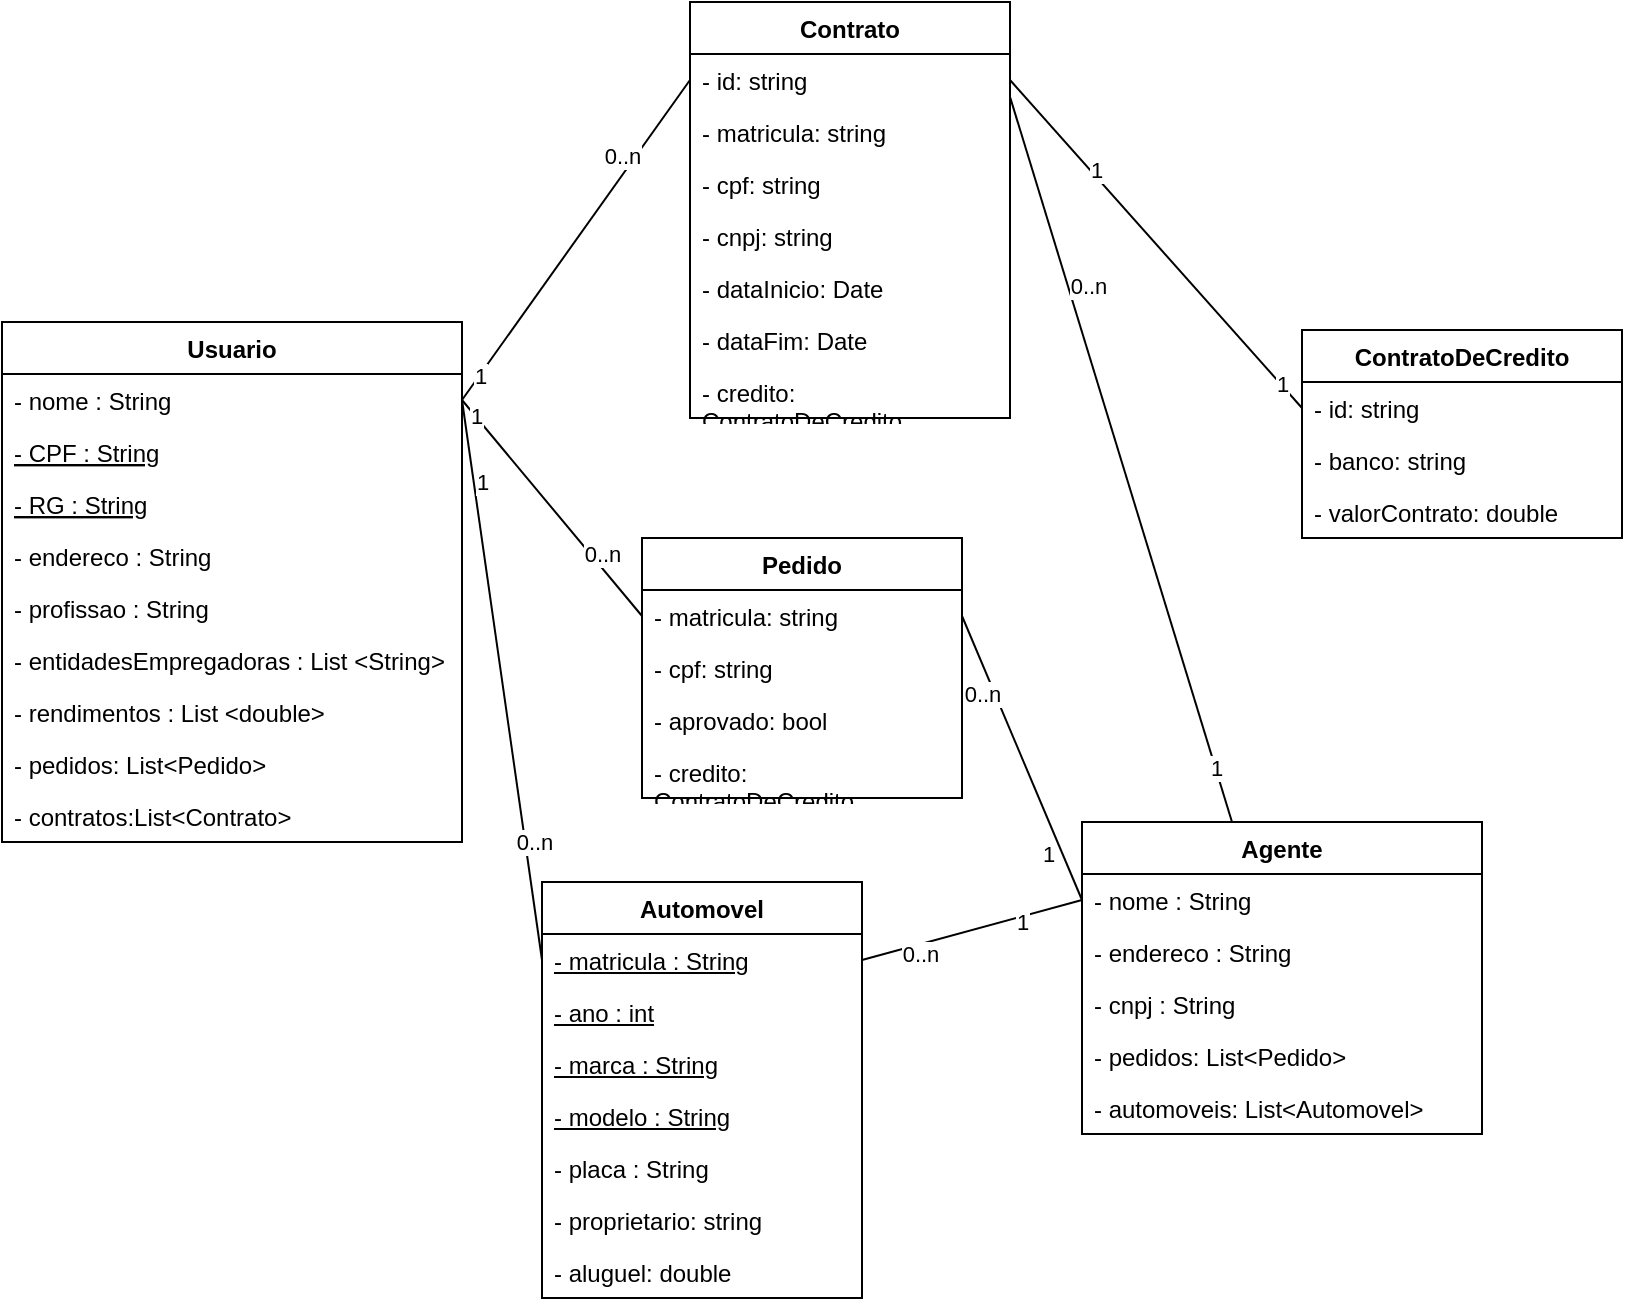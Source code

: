 <mxfile version="21.7.5" type="device">
  <diagram id="C5RBs43oDa-KdzZeNtuy" name="Page-1">
    <mxGraphModel dx="2390" dy="663" grid="1" gridSize="10" guides="1" tooltips="1" connect="1" arrows="1" fold="1" page="1" pageScale="1" pageWidth="827" pageHeight="1169" math="0" shadow="0">
      <root>
        <mxCell id="WIyWlLk6GJQsqaUBKTNV-0" />
        <mxCell id="WIyWlLk6GJQsqaUBKTNV-1" parent="WIyWlLk6GJQsqaUBKTNV-0" />
        <mxCell id="zkfFHV4jXpPFQw0GAbJ--0" value="Usuario" style="swimlane;fontStyle=1;align=center;verticalAlign=top;childLayout=stackLayout;horizontal=1;startSize=26;horizontalStack=0;resizeParent=1;resizeLast=0;collapsible=1;marginBottom=0;rounded=0;shadow=0;strokeWidth=1;" parent="WIyWlLk6GJQsqaUBKTNV-1" vertex="1">
          <mxGeometry x="-10" y="190" width="230" height="260" as="geometry">
            <mxRectangle x="230" y="140" width="160" height="26" as="alternateBounds" />
          </mxGeometry>
        </mxCell>
        <mxCell id="zkfFHV4jXpPFQw0GAbJ--1" value="- nome : String" style="text;align=left;verticalAlign=top;spacingLeft=4;spacingRight=4;overflow=hidden;rotatable=0;points=[[0,0.5],[1,0.5]];portConstraint=eastwest;" parent="zkfFHV4jXpPFQw0GAbJ--0" vertex="1">
          <mxGeometry y="26" width="230" height="26" as="geometry" />
        </mxCell>
        <mxCell id="zA0YegsZ-JS225bUJ9ZA-1" value="- CPF : String" style="text;align=left;verticalAlign=top;spacingLeft=4;spacingRight=4;overflow=hidden;rotatable=0;points=[[0,0.5],[1,0.5]];portConstraint=eastwest;fontStyle=4" parent="zkfFHV4jXpPFQw0GAbJ--0" vertex="1">
          <mxGeometry y="52" width="230" height="26" as="geometry" />
        </mxCell>
        <mxCell id="zkfFHV4jXpPFQw0GAbJ--3" value="- RG : String" style="text;align=left;verticalAlign=top;spacingLeft=4;spacingRight=4;overflow=hidden;rotatable=0;points=[[0,0.5],[1,0.5]];portConstraint=eastwest;rounded=0;shadow=0;html=0;fontStyle=4" parent="zkfFHV4jXpPFQw0GAbJ--0" vertex="1">
          <mxGeometry y="78" width="230" height="26" as="geometry" />
        </mxCell>
        <mxCell id="zkfFHV4jXpPFQw0GAbJ--2" value="- endereco : String" style="text;align=left;verticalAlign=top;spacingLeft=4;spacingRight=4;overflow=hidden;rotatable=0;points=[[0,0.5],[1,0.5]];portConstraint=eastwest;rounded=0;shadow=0;html=0;" parent="zkfFHV4jXpPFQw0GAbJ--0" vertex="1">
          <mxGeometry y="104" width="230" height="26" as="geometry" />
        </mxCell>
        <mxCell id="zA0YegsZ-JS225bUJ9ZA-14" value="- profissao : String" style="text;align=left;verticalAlign=top;spacingLeft=4;spacingRight=4;overflow=hidden;rotatable=0;points=[[0,0.5],[1,0.5]];portConstraint=eastwest;" parent="zkfFHV4jXpPFQw0GAbJ--0" vertex="1">
          <mxGeometry y="130" width="230" height="26" as="geometry" />
        </mxCell>
        <mxCell id="zA0YegsZ-JS225bUJ9ZA-2" value="- entidadesEmpregadoras : List &lt;String&gt;" style="text;align=left;verticalAlign=top;spacingLeft=4;spacingRight=4;overflow=hidden;rotatable=0;points=[[0,0.5],[1,0.5]];portConstraint=eastwest;" parent="zkfFHV4jXpPFQw0GAbJ--0" vertex="1">
          <mxGeometry y="156" width="230" height="26" as="geometry" />
        </mxCell>
        <mxCell id="zA0YegsZ-JS225bUJ9ZA-15" value="- rendimentos : List &lt;double&gt;" style="text;align=left;verticalAlign=top;spacingLeft=4;spacingRight=4;overflow=hidden;rotatable=0;points=[[0,0.5],[1,0.5]];portConstraint=eastwest;" parent="zkfFHV4jXpPFQw0GAbJ--0" vertex="1">
          <mxGeometry y="182" width="230" height="26" as="geometry" />
        </mxCell>
        <mxCell id="Ff2LgQwv77waYw542RPr-35" value="- pedidos: List&lt;Pedido&gt;" style="text;align=left;verticalAlign=top;spacingLeft=4;spacingRight=4;overflow=hidden;rotatable=0;points=[[0,0.5],[1,0.5]];portConstraint=eastwest;" vertex="1" parent="zkfFHV4jXpPFQw0GAbJ--0">
          <mxGeometry y="208" width="230" height="26" as="geometry" />
        </mxCell>
        <mxCell id="Ff2LgQwv77waYw542RPr-36" value="- contratos:List&lt;Contrato&gt;" style="text;align=left;verticalAlign=top;spacingLeft=4;spacingRight=4;overflow=hidden;rotatable=0;points=[[0,0.5],[1,0.5]];portConstraint=eastwest;" vertex="1" parent="zkfFHV4jXpPFQw0GAbJ--0">
          <mxGeometry y="234" width="230" height="26" as="geometry" />
        </mxCell>
        <mxCell id="Ff2LgQwv77waYw542RPr-19" style="edgeStyle=orthogonalEdgeStyle;rounded=0;orthogonalLoop=1;jettySize=auto;html=1;exitX=1;exitY=0.5;exitDx=0;exitDy=0;" edge="1" parent="zkfFHV4jXpPFQw0GAbJ--0" source="zA0YegsZ-JS225bUJ9ZA-15" target="zA0YegsZ-JS225bUJ9ZA-15">
          <mxGeometry relative="1" as="geometry" />
        </mxCell>
        <mxCell id="zA0YegsZ-JS225bUJ9ZA-7" value="Agente" style="swimlane;fontStyle=1;align=center;verticalAlign=top;childLayout=stackLayout;horizontal=1;startSize=26;horizontalStack=0;resizeParent=1;resizeParentMax=0;resizeLast=0;collapsible=1;marginBottom=0;whiteSpace=wrap;html=1;" parent="WIyWlLk6GJQsqaUBKTNV-1" vertex="1">
          <mxGeometry x="530" y="440" width="200" height="156" as="geometry" />
        </mxCell>
        <mxCell id="zA0YegsZ-JS225bUJ9ZA-8" value="- nome : String" style="text;strokeColor=none;fillColor=none;align=left;verticalAlign=top;spacingLeft=4;spacingRight=4;overflow=hidden;rotatable=0;points=[[0,0.5],[1,0.5]];portConstraint=eastwest;whiteSpace=wrap;html=1;" parent="zA0YegsZ-JS225bUJ9ZA-7" vertex="1">
          <mxGeometry y="26" width="200" height="26" as="geometry" />
        </mxCell>
        <mxCell id="zA0YegsZ-JS225bUJ9ZA-29" value="- endereco : String" style="text;strokeColor=none;fillColor=none;align=left;verticalAlign=top;spacingLeft=4;spacingRight=4;overflow=hidden;rotatable=0;points=[[0,0.5],[1,0.5]];portConstraint=eastwest;whiteSpace=wrap;html=1;" parent="zA0YegsZ-JS225bUJ9ZA-7" vertex="1">
          <mxGeometry y="52" width="200" height="26" as="geometry" />
        </mxCell>
        <mxCell id="zA0YegsZ-JS225bUJ9ZA-30" value="- cnpj : String" style="text;strokeColor=none;fillColor=none;align=left;verticalAlign=top;spacingLeft=4;spacingRight=4;overflow=hidden;rotatable=0;points=[[0,0.5],[1,0.5]];portConstraint=eastwest;whiteSpace=wrap;html=1;" parent="zA0YegsZ-JS225bUJ9ZA-7" vertex="1">
          <mxGeometry y="78" width="200" height="26" as="geometry" />
        </mxCell>
        <mxCell id="Ff2LgQwv77waYw542RPr-13" value="- pedidos: List&amp;lt;Pedido&amp;gt;" style="text;strokeColor=none;fillColor=none;align=left;verticalAlign=top;spacingLeft=4;spacingRight=4;overflow=hidden;rotatable=0;points=[[0,0.5],[1,0.5]];portConstraint=eastwest;whiteSpace=wrap;html=1;" vertex="1" parent="zA0YegsZ-JS225bUJ9ZA-7">
          <mxGeometry y="104" width="200" height="26" as="geometry" />
        </mxCell>
        <mxCell id="Ff2LgQwv77waYw542RPr-49" value="- automoveis: List&amp;lt;Automovel&amp;gt;" style="text;strokeColor=none;fillColor=none;align=left;verticalAlign=top;spacingLeft=4;spacingRight=4;overflow=hidden;rotatable=0;points=[[0,0.5],[1,0.5]];portConstraint=eastwest;whiteSpace=wrap;html=1;" vertex="1" parent="zA0YegsZ-JS225bUJ9ZA-7">
          <mxGeometry y="130" width="200" height="26" as="geometry" />
        </mxCell>
        <mxCell id="zA0YegsZ-JS225bUJ9ZA-16" value="Automovel" style="swimlane;fontStyle=1;align=center;verticalAlign=top;childLayout=stackLayout;horizontal=1;startSize=26;horizontalStack=0;resizeParent=1;resizeParentMax=0;resizeLast=0;collapsible=1;marginBottom=0;whiteSpace=wrap;html=1;" parent="WIyWlLk6GJQsqaUBKTNV-1" vertex="1">
          <mxGeometry x="260" y="470" width="160" height="208" as="geometry" />
        </mxCell>
        <mxCell id="zA0YegsZ-JS225bUJ9ZA-17" value="&lt;u&gt;- matricula : String&lt;/u&gt;" style="text;strokeColor=none;fillColor=none;align=left;verticalAlign=top;spacingLeft=4;spacingRight=4;overflow=hidden;rotatable=0;points=[[0,0.5],[1,0.5]];portConstraint=eastwest;whiteSpace=wrap;html=1;" parent="zA0YegsZ-JS225bUJ9ZA-16" vertex="1">
          <mxGeometry y="26" width="160" height="26" as="geometry" />
        </mxCell>
        <mxCell id="zA0YegsZ-JS225bUJ9ZA-21" value="&lt;u&gt;- ano : int&lt;/u&gt;" style="text;strokeColor=none;fillColor=none;align=left;verticalAlign=top;spacingLeft=4;spacingRight=4;overflow=hidden;rotatable=0;points=[[0,0.5],[1,0.5]];portConstraint=eastwest;whiteSpace=wrap;html=1;" parent="zA0YegsZ-JS225bUJ9ZA-16" vertex="1">
          <mxGeometry y="52" width="160" height="26" as="geometry" />
        </mxCell>
        <mxCell id="zA0YegsZ-JS225bUJ9ZA-22" value="&lt;u&gt;- marca : String&lt;/u&gt;" style="text;strokeColor=none;fillColor=none;align=left;verticalAlign=top;spacingLeft=4;spacingRight=4;overflow=hidden;rotatable=0;points=[[0,0.5],[1,0.5]];portConstraint=eastwest;whiteSpace=wrap;html=1;" parent="zA0YegsZ-JS225bUJ9ZA-16" vertex="1">
          <mxGeometry y="78" width="160" height="26" as="geometry" />
        </mxCell>
        <mxCell id="zA0YegsZ-JS225bUJ9ZA-23" value="&lt;u&gt;- modelo : String&lt;/u&gt;" style="text;strokeColor=none;fillColor=none;align=left;verticalAlign=top;spacingLeft=4;spacingRight=4;overflow=hidden;rotatable=0;points=[[0,0.5],[1,0.5]];portConstraint=eastwest;whiteSpace=wrap;html=1;" parent="zA0YegsZ-JS225bUJ9ZA-16" vertex="1">
          <mxGeometry y="104" width="160" height="26" as="geometry" />
        </mxCell>
        <mxCell id="zA0YegsZ-JS225bUJ9ZA-24" value="- placa : String" style="text;strokeColor=none;fillColor=none;align=left;verticalAlign=top;spacingLeft=4;spacingRight=4;overflow=hidden;rotatable=0;points=[[0,0.5],[1,0.5]];portConstraint=eastwest;whiteSpace=wrap;html=1;" parent="zA0YegsZ-JS225bUJ9ZA-16" vertex="1">
          <mxGeometry y="130" width="160" height="26" as="geometry" />
        </mxCell>
        <mxCell id="Ff2LgQwv77waYw542RPr-47" value="- proprietario: string" style="text;strokeColor=none;fillColor=none;align=left;verticalAlign=top;spacingLeft=4;spacingRight=4;overflow=hidden;rotatable=0;points=[[0,0.5],[1,0.5]];portConstraint=eastwest;whiteSpace=wrap;html=1;" vertex="1" parent="zA0YegsZ-JS225bUJ9ZA-16">
          <mxGeometry y="156" width="160" height="26" as="geometry" />
        </mxCell>
        <mxCell id="Ff2LgQwv77waYw542RPr-51" value="- aluguel: double" style="text;strokeColor=none;fillColor=none;align=left;verticalAlign=top;spacingLeft=4;spacingRight=4;overflow=hidden;rotatable=0;points=[[0,0.5],[1,0.5]];portConstraint=eastwest;whiteSpace=wrap;html=1;" vertex="1" parent="zA0YegsZ-JS225bUJ9ZA-16">
          <mxGeometry y="182" width="160" height="26" as="geometry" />
        </mxCell>
        <mxCell id="zA0YegsZ-JS225bUJ9ZA-25" value="ContratoDeCredito" style="swimlane;fontStyle=1;align=center;verticalAlign=top;childLayout=stackLayout;horizontal=1;startSize=26;horizontalStack=0;resizeParent=1;resizeParentMax=0;resizeLast=0;collapsible=1;marginBottom=0;whiteSpace=wrap;html=1;" parent="WIyWlLk6GJQsqaUBKTNV-1" vertex="1">
          <mxGeometry x="640" y="194" width="160" height="104" as="geometry" />
        </mxCell>
        <mxCell id="Ff2LgQwv77waYw542RPr-42" value="- id: string" style="text;strokeColor=none;fillColor=none;align=left;verticalAlign=top;spacingLeft=4;spacingRight=4;overflow=hidden;rotatable=0;points=[[0,0.5],[1,0.5]];portConstraint=eastwest;whiteSpace=wrap;html=1;" vertex="1" parent="zA0YegsZ-JS225bUJ9ZA-25">
          <mxGeometry y="26" width="160" height="26" as="geometry" />
        </mxCell>
        <mxCell id="zA0YegsZ-JS225bUJ9ZA-26" value="- banco: string" style="text;strokeColor=none;fillColor=none;align=left;verticalAlign=top;spacingLeft=4;spacingRight=4;overflow=hidden;rotatable=0;points=[[0,0.5],[1,0.5]];portConstraint=eastwest;whiteSpace=wrap;html=1;" parent="zA0YegsZ-JS225bUJ9ZA-25" vertex="1">
          <mxGeometry y="52" width="160" height="26" as="geometry" />
        </mxCell>
        <mxCell id="Ff2LgQwv77waYw542RPr-43" value="- valorContrato: double" style="text;strokeColor=none;fillColor=none;align=left;verticalAlign=top;spacingLeft=4;spacingRight=4;overflow=hidden;rotatable=0;points=[[0,0.5],[1,0.5]];portConstraint=eastwest;whiteSpace=wrap;html=1;" vertex="1" parent="zA0YegsZ-JS225bUJ9ZA-25">
          <mxGeometry y="78" width="160" height="26" as="geometry" />
        </mxCell>
        <mxCell id="bH1CoCUDtExWISTLYRvV-4" value="" style="endArrow=none;html=1;rounded=0;exitX=0;exitY=0.5;exitDx=0;exitDy=0;entryX=1;entryY=0.5;entryDx=0;entryDy=0;" parent="WIyWlLk6GJQsqaUBKTNV-1" source="zA0YegsZ-JS225bUJ9ZA-17" target="zkfFHV4jXpPFQw0GAbJ--1" edge="1">
          <mxGeometry width="50" height="50" relative="1" as="geometry">
            <mxPoint x="400" y="500" as="sourcePoint" />
            <mxPoint x="197.55" y="427.194" as="targetPoint" />
            <Array as="points" />
          </mxGeometry>
        </mxCell>
        <mxCell id="Ff2LgQwv77waYw542RPr-4" value="0..n" style="edgeLabel;html=1;align=center;verticalAlign=middle;resizable=0;points=[];" vertex="1" connectable="0" parent="bH1CoCUDtExWISTLYRvV-4">
          <mxGeometry x="-0.804" relative="1" as="geometry">
            <mxPoint y="-32" as="offset" />
          </mxGeometry>
        </mxCell>
        <mxCell id="Ff2LgQwv77waYw542RPr-5" value="1" style="edgeLabel;html=1;align=center;verticalAlign=middle;resizable=0;points=[];" vertex="1" connectable="0" parent="bH1CoCUDtExWISTLYRvV-4">
          <mxGeometry x="0.905" relative="1" as="geometry">
            <mxPoint x="8" y="28" as="offset" />
          </mxGeometry>
        </mxCell>
        <mxCell id="bH1CoCUDtExWISTLYRvV-6" value="" style="endArrow=none;html=1;rounded=0;exitX=1;exitY=0.5;exitDx=0;exitDy=0;entryX=0;entryY=0.5;entryDx=0;entryDy=0;" parent="WIyWlLk6GJQsqaUBKTNV-1" source="zA0YegsZ-JS225bUJ9ZA-17" target="zA0YegsZ-JS225bUJ9ZA-8" edge="1">
          <mxGeometry width="50" height="50" relative="1" as="geometry">
            <mxPoint x="370" y="450" as="sourcePoint" />
            <mxPoint x="530" y="669" as="targetPoint" />
            <Array as="points" />
          </mxGeometry>
        </mxCell>
        <mxCell id="Ff2LgQwv77waYw542RPr-6" value="0..n" style="edgeLabel;html=1;align=center;verticalAlign=middle;resizable=0;points=[];" vertex="1" connectable="0" parent="bH1CoCUDtExWISTLYRvV-6">
          <mxGeometry x="-0.489" y="-5" relative="1" as="geometry">
            <mxPoint x="-1" as="offset" />
          </mxGeometry>
        </mxCell>
        <mxCell id="Ff2LgQwv77waYw542RPr-7" value="1" style="edgeLabel;html=1;align=center;verticalAlign=middle;resizable=0;points=[];" vertex="1" connectable="0" parent="bH1CoCUDtExWISTLYRvV-6">
          <mxGeometry x="0.852" relative="1" as="geometry">
            <mxPoint x="-22" y="9" as="offset" />
          </mxGeometry>
        </mxCell>
        <mxCell id="Ff2LgQwv77waYw542RPr-0" value="Pedido" style="swimlane;fontStyle=1;align=center;verticalAlign=top;childLayout=stackLayout;horizontal=1;startSize=26;horizontalStack=0;resizeParent=1;resizeParentMax=0;resizeLast=0;collapsible=1;marginBottom=0;whiteSpace=wrap;html=1;" vertex="1" parent="WIyWlLk6GJQsqaUBKTNV-1">
          <mxGeometry x="310" y="298" width="160" height="130" as="geometry" />
        </mxCell>
        <mxCell id="Ff2LgQwv77waYw542RPr-1" value="&lt;div&gt;- matricula: string&lt;/div&gt;&lt;div&gt;&lt;br&gt;&lt;/div&gt;&lt;div&gt;&lt;br&gt;&lt;/div&gt;" style="text;strokeColor=none;fillColor=none;align=left;verticalAlign=top;spacingLeft=4;spacingRight=4;overflow=hidden;rotatable=0;points=[[0,0.5],[1,0.5]];portConstraint=eastwest;whiteSpace=wrap;html=1;" vertex="1" parent="Ff2LgQwv77waYw542RPr-0">
          <mxGeometry y="26" width="160" height="26" as="geometry" />
        </mxCell>
        <mxCell id="Ff2LgQwv77waYw542RPr-10" value="&lt;div&gt;- cpf: string&lt;/div&gt;&lt;div&gt;&lt;br&gt;&lt;/div&gt;" style="text;strokeColor=none;fillColor=none;align=left;verticalAlign=top;spacingLeft=4;spacingRight=4;overflow=hidden;rotatable=0;points=[[0,0.5],[1,0.5]];portConstraint=eastwest;whiteSpace=wrap;html=1;" vertex="1" parent="Ff2LgQwv77waYw542RPr-0">
          <mxGeometry y="52" width="160" height="26" as="geometry" />
        </mxCell>
        <mxCell id="Ff2LgQwv77waYw542RPr-12" value="- aprovado: bool" style="text;strokeColor=none;fillColor=none;align=left;verticalAlign=top;spacingLeft=4;spacingRight=4;overflow=hidden;rotatable=0;points=[[0,0.5],[1,0.5]];portConstraint=eastwest;whiteSpace=wrap;html=1;" vertex="1" parent="Ff2LgQwv77waYw542RPr-0">
          <mxGeometry y="78" width="160" height="26" as="geometry" />
        </mxCell>
        <mxCell id="Ff2LgQwv77waYw542RPr-52" value="- credito: ContratoDeCredito" style="text;strokeColor=none;fillColor=none;align=left;verticalAlign=top;spacingLeft=4;spacingRight=4;overflow=hidden;rotatable=0;points=[[0,0.5],[1,0.5]];portConstraint=eastwest;whiteSpace=wrap;html=1;" vertex="1" parent="Ff2LgQwv77waYw542RPr-0">
          <mxGeometry y="104" width="160" height="26" as="geometry" />
        </mxCell>
        <mxCell id="Ff2LgQwv77waYw542RPr-14" value="Contrato" style="swimlane;fontStyle=1;align=center;verticalAlign=top;childLayout=stackLayout;horizontal=1;startSize=26;horizontalStack=0;resizeParent=1;resizeParentMax=0;resizeLast=0;collapsible=1;marginBottom=0;whiteSpace=wrap;html=1;" vertex="1" parent="WIyWlLk6GJQsqaUBKTNV-1">
          <mxGeometry x="334" y="30" width="160" height="208" as="geometry" />
        </mxCell>
        <mxCell id="Ff2LgQwv77waYw542RPr-40" value="- id: string" style="text;strokeColor=none;fillColor=none;align=left;verticalAlign=top;spacingLeft=4;spacingRight=4;overflow=hidden;rotatable=0;points=[[0,0.5],[1,0.5]];portConstraint=eastwest;whiteSpace=wrap;html=1;" vertex="1" parent="Ff2LgQwv77waYw542RPr-14">
          <mxGeometry y="26" width="160" height="26" as="geometry" />
        </mxCell>
        <mxCell id="Ff2LgQwv77waYw542RPr-15" value="&lt;div&gt;- matricula: string&lt;/div&gt;&lt;div&gt;&lt;br&gt;&lt;/div&gt;&lt;div&gt;&lt;br&gt;&lt;/div&gt;" style="text;strokeColor=none;fillColor=none;align=left;verticalAlign=top;spacingLeft=4;spacingRight=4;overflow=hidden;rotatable=0;points=[[0,0.5],[1,0.5]];portConstraint=eastwest;whiteSpace=wrap;html=1;" vertex="1" parent="Ff2LgQwv77waYw542RPr-14">
          <mxGeometry y="52" width="160" height="26" as="geometry" />
        </mxCell>
        <mxCell id="Ff2LgQwv77waYw542RPr-16" value="&lt;div&gt;- cpf: string&lt;/div&gt;&lt;div&gt;&lt;br&gt;&lt;/div&gt;" style="text;strokeColor=none;fillColor=none;align=left;verticalAlign=top;spacingLeft=4;spacingRight=4;overflow=hidden;rotatable=0;points=[[0,0.5],[1,0.5]];portConstraint=eastwest;whiteSpace=wrap;html=1;" vertex="1" parent="Ff2LgQwv77waYw542RPr-14">
          <mxGeometry y="78" width="160" height="26" as="geometry" />
        </mxCell>
        <mxCell id="Ff2LgQwv77waYw542RPr-17" value="- cnpj: string" style="text;strokeColor=none;fillColor=none;align=left;verticalAlign=top;spacingLeft=4;spacingRight=4;overflow=hidden;rotatable=0;points=[[0,0.5],[1,0.5]];portConstraint=eastwest;whiteSpace=wrap;html=1;" vertex="1" parent="Ff2LgQwv77waYw542RPr-14">
          <mxGeometry y="104" width="160" height="26" as="geometry" />
        </mxCell>
        <mxCell id="Ff2LgQwv77waYw542RPr-18" value="- dataInicio: Date" style="text;strokeColor=none;fillColor=none;align=left;verticalAlign=top;spacingLeft=4;spacingRight=4;overflow=hidden;rotatable=0;points=[[0,0.5],[1,0.5]];portConstraint=eastwest;whiteSpace=wrap;html=1;" vertex="1" parent="Ff2LgQwv77waYw542RPr-14">
          <mxGeometry y="130" width="160" height="26" as="geometry" />
        </mxCell>
        <mxCell id="Ff2LgQwv77waYw542RPr-41" value="- dataFim: Date" style="text;strokeColor=none;fillColor=none;align=left;verticalAlign=top;spacingLeft=4;spacingRight=4;overflow=hidden;rotatable=0;points=[[0,0.5],[1,0.5]];portConstraint=eastwest;whiteSpace=wrap;html=1;" vertex="1" parent="Ff2LgQwv77waYw542RPr-14">
          <mxGeometry y="156" width="160" height="26" as="geometry" />
        </mxCell>
        <mxCell id="Ff2LgQwv77waYw542RPr-46" value="- credito: ContratoDeCredito" style="text;strokeColor=none;fillColor=none;align=left;verticalAlign=top;spacingLeft=4;spacingRight=4;overflow=hidden;rotatable=0;points=[[0,0.5],[1,0.5]];portConstraint=eastwest;whiteSpace=wrap;html=1;" vertex="1" parent="Ff2LgQwv77waYw542RPr-14">
          <mxGeometry y="182" width="160" height="26" as="geometry" />
        </mxCell>
        <mxCell id="Ff2LgQwv77waYw542RPr-20" value="" style="endArrow=none;html=1;rounded=0;exitX=0;exitY=0.5;exitDx=0;exitDy=0;entryX=1;entryY=0.5;entryDx=0;entryDy=0;" edge="1" parent="WIyWlLk6GJQsqaUBKTNV-1" source="Ff2LgQwv77waYw542RPr-1" target="zkfFHV4jXpPFQw0GAbJ--1">
          <mxGeometry width="50" height="50" relative="1" as="geometry">
            <mxPoint x="310" y="380" as="sourcePoint" />
            <mxPoint x="390" y="390" as="targetPoint" />
            <Array as="points" />
          </mxGeometry>
        </mxCell>
        <mxCell id="Ff2LgQwv77waYw542RPr-21" value="0..n" style="edgeLabel;html=1;align=center;verticalAlign=middle;resizable=0;points=[];" vertex="1" connectable="0" parent="Ff2LgQwv77waYw542RPr-20">
          <mxGeometry x="-0.489" y="-5" relative="1" as="geometry">
            <mxPoint x="-1" as="offset" />
          </mxGeometry>
        </mxCell>
        <mxCell id="Ff2LgQwv77waYw542RPr-22" value="1" style="edgeLabel;html=1;align=center;verticalAlign=middle;resizable=0;points=[];" vertex="1" connectable="0" parent="Ff2LgQwv77waYw542RPr-20">
          <mxGeometry x="0.852" relative="1" as="geometry">
            <mxPoint as="offset" />
          </mxGeometry>
        </mxCell>
        <mxCell id="Ff2LgQwv77waYw542RPr-24" value="" style="endArrow=none;html=1;rounded=0;entryX=0;entryY=0.5;entryDx=0;entryDy=0;exitX=1;exitY=0.5;exitDx=0;exitDy=0;" edge="1" parent="WIyWlLk6GJQsqaUBKTNV-1" source="Ff2LgQwv77waYw542RPr-1" target="zA0YegsZ-JS225bUJ9ZA-8">
          <mxGeometry width="50" height="50" relative="1" as="geometry">
            <mxPoint x="625" y="502" as="sourcePoint" />
            <mxPoint x="500" y="500" as="targetPoint" />
            <Array as="points" />
          </mxGeometry>
        </mxCell>
        <mxCell id="Ff2LgQwv77waYw542RPr-25" value="0..n" style="edgeLabel;html=1;align=center;verticalAlign=middle;resizable=0;points=[];" vertex="1" connectable="0" parent="Ff2LgQwv77waYw542RPr-24">
          <mxGeometry x="-0.489" y="-5" relative="1" as="geometry">
            <mxPoint x="-1" as="offset" />
          </mxGeometry>
        </mxCell>
        <mxCell id="Ff2LgQwv77waYw542RPr-26" value="1" style="edgeLabel;html=1;align=center;verticalAlign=middle;resizable=0;points=[];" vertex="1" connectable="0" parent="Ff2LgQwv77waYw542RPr-24">
          <mxGeometry x="0.852" relative="1" as="geometry">
            <mxPoint x="-13" y="-13" as="offset" />
          </mxGeometry>
        </mxCell>
        <mxCell id="Ff2LgQwv77waYw542RPr-29" value="" style="endArrow=none;html=1;rounded=0;exitX=0;exitY=0.5;exitDx=0;exitDy=0;entryX=1;entryY=0.5;entryDx=0;entryDy=0;" edge="1" parent="WIyWlLk6GJQsqaUBKTNV-1" source="Ff2LgQwv77waYw542RPr-40" target="zkfFHV4jXpPFQw0GAbJ--1">
          <mxGeometry width="50" height="50" relative="1" as="geometry">
            <mxPoint x="395" y="172" as="sourcePoint" />
            <mxPoint x="310" y="150" as="targetPoint" />
            <Array as="points" />
          </mxGeometry>
        </mxCell>
        <mxCell id="Ff2LgQwv77waYw542RPr-30" value="0..n" style="edgeLabel;html=1;align=center;verticalAlign=middle;resizable=0;points=[];" vertex="1" connectable="0" parent="Ff2LgQwv77waYw542RPr-29">
          <mxGeometry x="-0.489" y="-5" relative="1" as="geometry">
            <mxPoint x="-1" as="offset" />
          </mxGeometry>
        </mxCell>
        <mxCell id="Ff2LgQwv77waYw542RPr-31" value="1" style="edgeLabel;html=1;align=center;verticalAlign=middle;resizable=0;points=[];" vertex="1" connectable="0" parent="Ff2LgQwv77waYw542RPr-29">
          <mxGeometry x="0.852" relative="1" as="geometry">
            <mxPoint as="offset" />
          </mxGeometry>
        </mxCell>
        <mxCell id="Ff2LgQwv77waYw542RPr-32" value="" style="endArrow=none;html=1;rounded=0;entryX=0.375;entryY=0;entryDx=0;entryDy=0;entryPerimeter=0;exitX=1.001;exitY=0.844;exitDx=0;exitDy=0;exitPerimeter=0;" edge="1" parent="WIyWlLk6GJQsqaUBKTNV-1" source="Ff2LgQwv77waYw542RPr-40" target="zA0YegsZ-JS225bUJ9ZA-7">
          <mxGeometry width="50" height="50" relative="1" as="geometry">
            <mxPoint x="560" y="110" as="sourcePoint" />
            <mxPoint x="580" y="250" as="targetPoint" />
            <Array as="points" />
          </mxGeometry>
        </mxCell>
        <mxCell id="Ff2LgQwv77waYw542RPr-33" value="0..n" style="edgeLabel;html=1;align=center;verticalAlign=middle;resizable=0;points=[];" vertex="1" connectable="0" parent="Ff2LgQwv77waYw542RPr-32">
          <mxGeometry x="-0.489" y="-5" relative="1" as="geometry">
            <mxPoint x="15" as="offset" />
          </mxGeometry>
        </mxCell>
        <mxCell id="Ff2LgQwv77waYw542RPr-34" value="1" style="edgeLabel;html=1;align=center;verticalAlign=middle;resizable=0;points=[];" vertex="1" connectable="0" parent="Ff2LgQwv77waYw542RPr-32">
          <mxGeometry x="0.852" relative="1" as="geometry">
            <mxPoint as="offset" />
          </mxGeometry>
        </mxCell>
        <mxCell id="Ff2LgQwv77waYw542RPr-37" value="" style="endArrow=none;html=1;rounded=0;exitX=1;exitY=0.5;exitDx=0;exitDy=0;entryX=0;entryY=0.5;entryDx=0;entryDy=0;" edge="1" parent="WIyWlLk6GJQsqaUBKTNV-1" source="Ff2LgQwv77waYw542RPr-40" target="Ff2LgQwv77waYw542RPr-42">
          <mxGeometry width="50" height="50" relative="1" as="geometry">
            <mxPoint x="650" y="120" as="sourcePoint" />
            <mxPoint x="686" y="321" as="targetPoint" />
            <Array as="points" />
          </mxGeometry>
        </mxCell>
        <mxCell id="Ff2LgQwv77waYw542RPr-38" value="1" style="edgeLabel;html=1;align=center;verticalAlign=middle;resizable=0;points=[];" vertex="1" connectable="0" parent="Ff2LgQwv77waYw542RPr-37">
          <mxGeometry x="-0.489" y="-5" relative="1" as="geometry">
            <mxPoint x="9" as="offset" />
          </mxGeometry>
        </mxCell>
        <mxCell id="Ff2LgQwv77waYw542RPr-39" value="1" style="edgeLabel;html=1;align=center;verticalAlign=middle;resizable=0;points=[];" vertex="1" connectable="0" parent="Ff2LgQwv77waYw542RPr-37">
          <mxGeometry x="0.852" relative="1" as="geometry">
            <mxPoint as="offset" />
          </mxGeometry>
        </mxCell>
      </root>
    </mxGraphModel>
  </diagram>
</mxfile>
